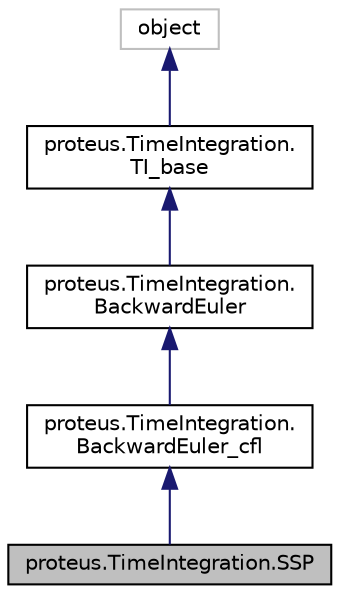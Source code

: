digraph "proteus.TimeIntegration.SSP"
{
 // LATEX_PDF_SIZE
  edge [fontname="Helvetica",fontsize="10",labelfontname="Helvetica",labelfontsize="10"];
  node [fontname="Helvetica",fontsize="10",shape=record];
  Node1 [label="proteus.TimeIntegration.SSP",height=0.2,width=0.4,color="black", fillcolor="grey75", style="filled", fontcolor="black",tooltip=" "];
  Node2 -> Node1 [dir="back",color="midnightblue",fontsize="10",style="solid",fontname="Helvetica"];
  Node2 [label="proteus.TimeIntegration.\lBackwardEuler_cfl",height=0.2,width=0.4,color="black", fillcolor="white", style="filled",URL="$classproteus_1_1TimeIntegration_1_1BackwardEuler__cfl.html",tooltip=" "];
  Node3 -> Node2 [dir="back",color="midnightblue",fontsize="10",style="solid",fontname="Helvetica"];
  Node3 [label="proteus.TimeIntegration.\lBackwardEuler",height=0.2,width=0.4,color="black", fillcolor="white", style="filled",URL="$classproteus_1_1TimeIntegration_1_1BackwardEuler.html",tooltip=" "];
  Node4 -> Node3 [dir="back",color="midnightblue",fontsize="10",style="solid",fontname="Helvetica"];
  Node4 [label="proteus.TimeIntegration.\lTI_base",height=0.2,width=0.4,color="black", fillcolor="white", style="filled",URL="$classproteus_1_1TimeIntegration_1_1TI__base.html",tooltip=" "];
  Node5 -> Node4 [dir="back",color="midnightblue",fontsize="10",style="solid",fontname="Helvetica"];
  Node5 [label="object",height=0.2,width=0.4,color="grey75", fillcolor="white", style="filled",tooltip=" "];
}
